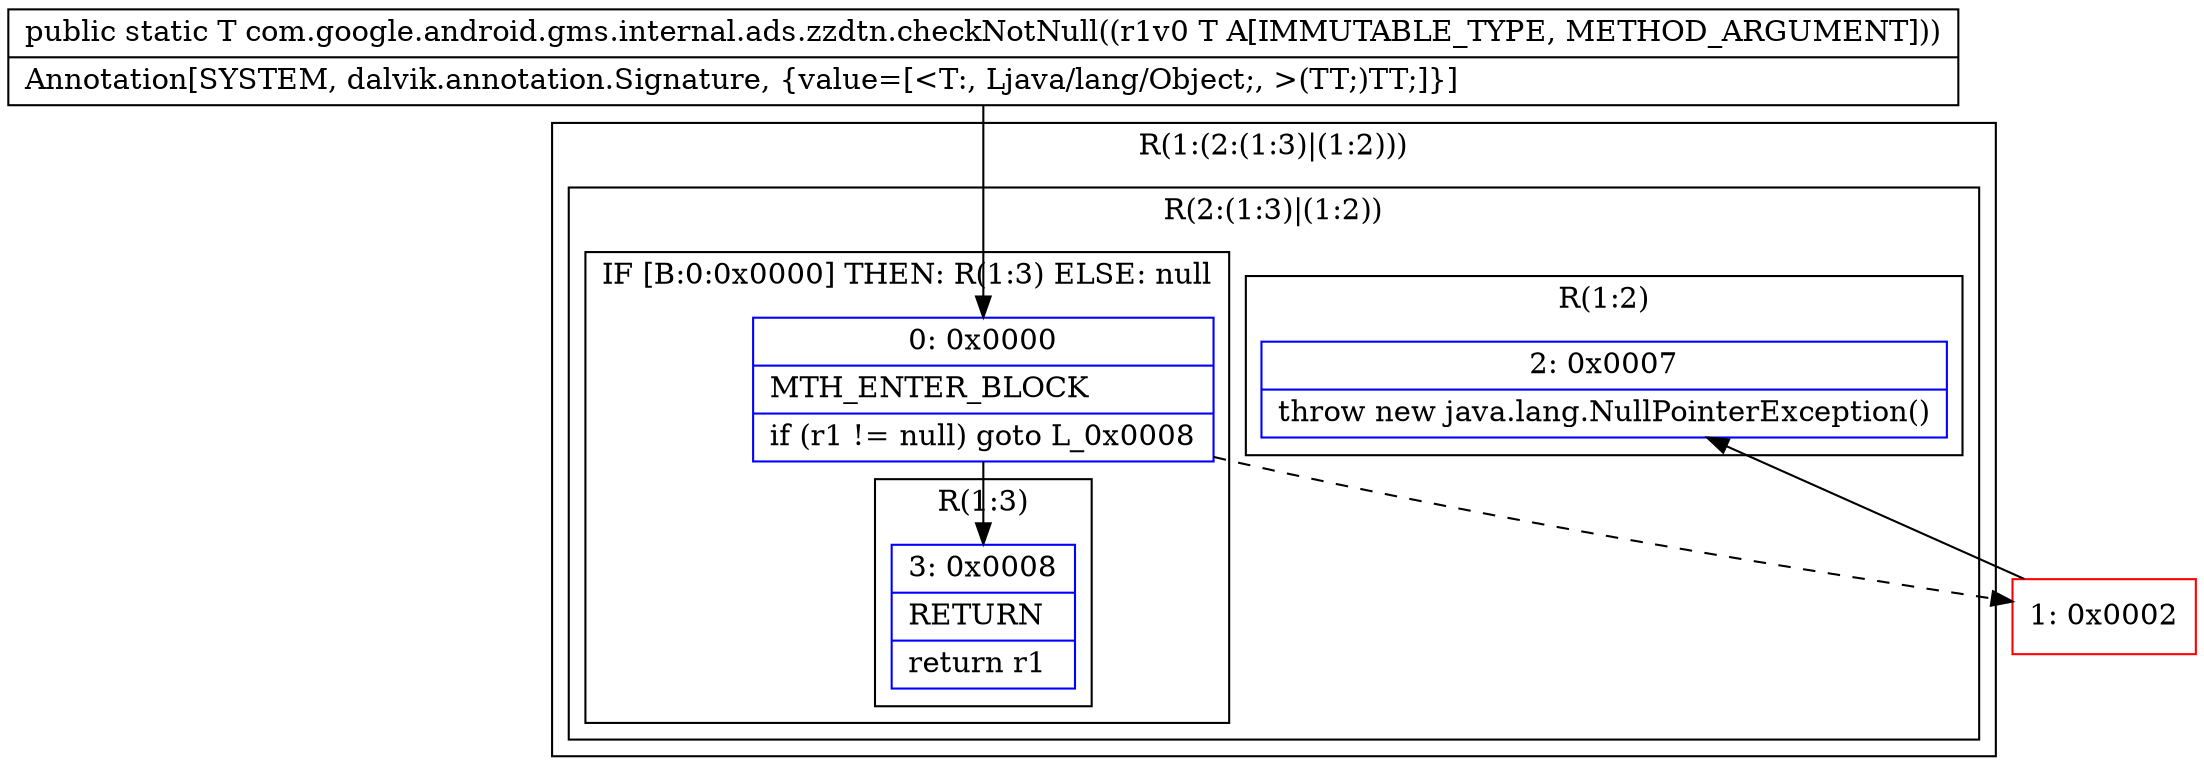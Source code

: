 digraph "CFG forcom.google.android.gms.internal.ads.zzdtn.checkNotNull(Ljava\/lang\/Object;)Ljava\/lang\/Object;" {
subgraph cluster_Region_151858194 {
label = "R(1:(2:(1:3)|(1:2)))";
node [shape=record,color=blue];
subgraph cluster_Region_202151350 {
label = "R(2:(1:3)|(1:2))";
node [shape=record,color=blue];
subgraph cluster_IfRegion_1104185508 {
label = "IF [B:0:0x0000] THEN: R(1:3) ELSE: null";
node [shape=record,color=blue];
Node_0 [shape=record,label="{0\:\ 0x0000|MTH_ENTER_BLOCK\l|if (r1 != null) goto L_0x0008\l}"];
subgraph cluster_Region_167087389 {
label = "R(1:3)";
node [shape=record,color=blue];
Node_3 [shape=record,label="{3\:\ 0x0008|RETURN\l|return r1\l}"];
}
}
subgraph cluster_Region_1769491853 {
label = "R(1:2)";
node [shape=record,color=blue];
Node_2 [shape=record,label="{2\:\ 0x0007|throw new java.lang.NullPointerException()\l}"];
}
}
}
Node_1 [shape=record,color=red,label="{1\:\ 0x0002}"];
MethodNode[shape=record,label="{public static T com.google.android.gms.internal.ads.zzdtn.checkNotNull((r1v0 T A[IMMUTABLE_TYPE, METHOD_ARGUMENT]))  | Annotation[SYSTEM, dalvik.annotation.Signature, \{value=[\<T:, Ljava\/lang\/Object;, \>(TT;)TT;]\}]\l}"];
MethodNode -> Node_0;
Node_0 -> Node_1[style=dashed];
Node_0 -> Node_3;
Node_1 -> Node_2;
}

